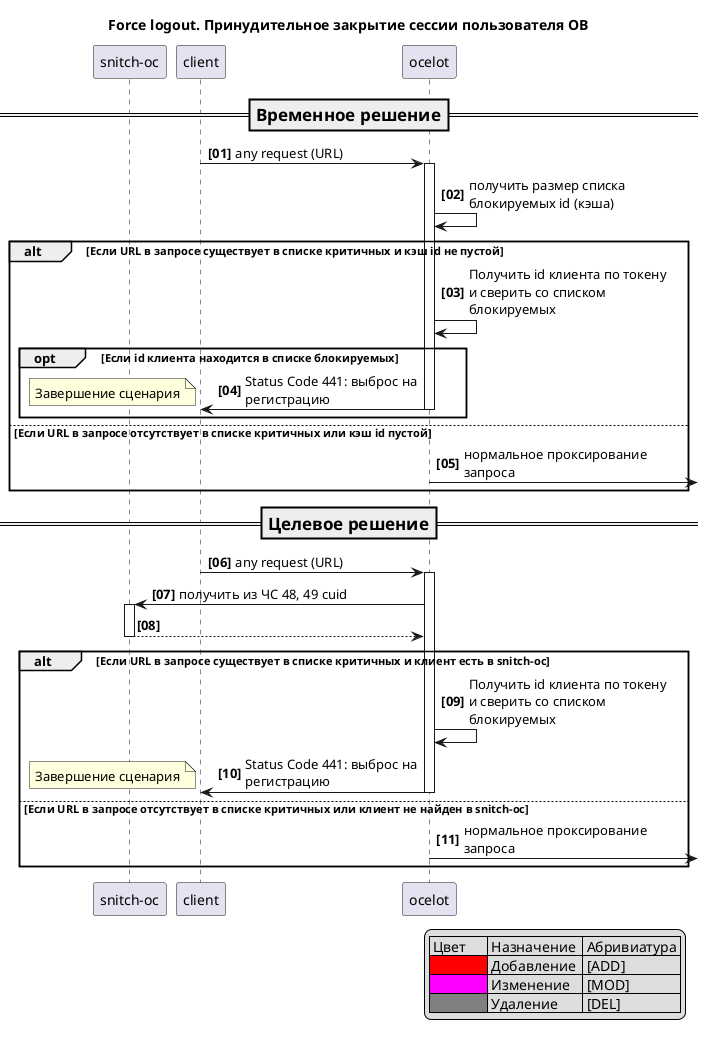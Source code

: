 ﻿'C:\Users\kunil\AppData\Roaming\JetBrains\Rider2022.3\scratches\FL_02.puml
@startuml
autonumber "<b>[00]"
skinparam maxMessageSize 200
hide unlinked
participant "<color:red>**[NEW]**</color> snitchBack-queuing-universalStopListUpdate" as KafkaSnitchBackUniversalStopListUpdate
participant "snitch-oc" as SnitchOc



title Force logout. Принудительное закрытие сессии пользователя OB

===Временное решение==
client -> ocelot++: any request (URL)
ocelot -> ocelot: получить размер списка блокируемых id (кэша) 
alt Если URL в запросе существует в списке критичных и кэш id не пустой
    ocelot -> ocelot: Получить id клиента по токену и сверить со списком блокируемых
    opt Если id клиента находится в списке блокируемых
        ocelot -> client--:  Status Code 441: выброс на регистрацию
        note left
            Завершение сценария
        end note
    end
else Если URL в запросе отсутствует в списке критичных или кэш id пустой
ocelot -> : нормальное проксирование запроса
end
===Целевое решение==
client -> ocelot++: any request (URL)
ocelot -> SnitchOc++: получить из ЧС 48, 49 cuid
ocelot <-- SnitchOc--
alt Если URL в запросе существует в списке критичных и клиент есть в snitch-oc
    ocelot -> ocelot: Получить id клиента по токену и сверить со списком блокируемых
    ocelot -> client--:  Status Code 441: выброс на регистрацию
        note left
            Завершение сценария
        end note
else Если URL в запросе отсутствует в списке критичных или клиент не найден в snitch-oc
ocelot -> : нормальное проксирование запроса
end

legend right
    | Цвет      | Назначение  | Абривиатура |
    |<#Red>     | Добавление  | [ADD]       |
    |<#magenta> | Изменение   | [MOD]       |
    |<#gray>    | Удаление    | [DEL]       |
endlegend
@enduml